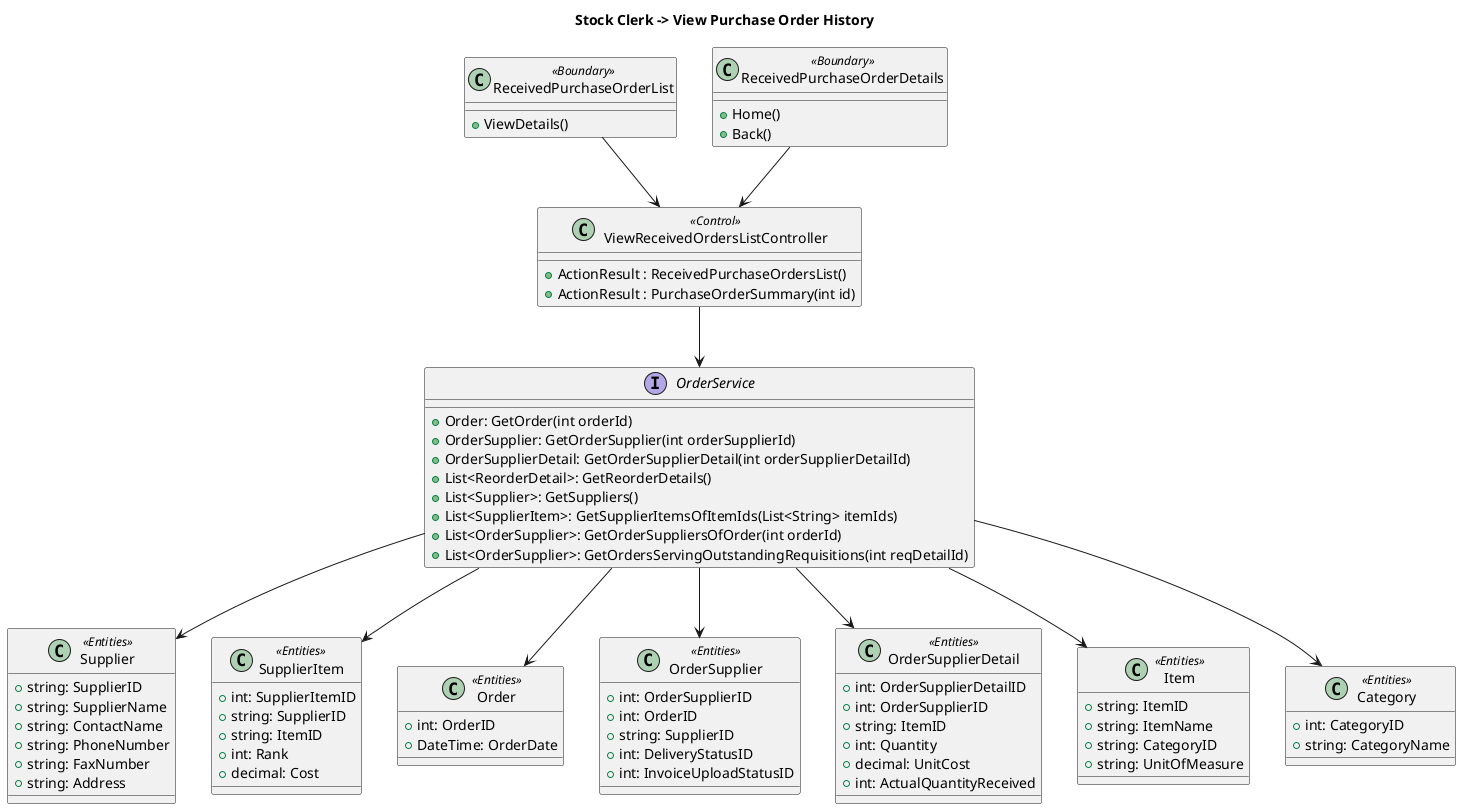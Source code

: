 @startuml
title "Stock Clerk -> View Purchase Order History"

Class ReceivedPurchaseOrderList <<Boundary>>{
    +ViewDetails()
}

Class ReceivedPurchaseOrderDetails <<Boundary>>{
    +Home()
    +Back()
}
Class ViewReceivedOrdersListController <<Control>> {
    
    +ActionResult : ReceivedPurchaseOrdersList()
    +ActionResult : PurchaseOrderSummary(int id)
   
}

Interface OrderService {
    
    +Order: GetOrder(int orderId)
    +OrderSupplier: GetOrderSupplier(int orderSupplierId)
    +OrderSupplierDetail: GetOrderSupplierDetail(int orderSupplierDetailId)
    +List<ReorderDetail>: GetReorderDetails()
    +List<Supplier>: GetSuppliers()
    +List<SupplierItem>: GetSupplierItemsOfItemIds(List<String> itemIds)
    +List<OrderSupplier>: GetOrderSuppliersOfOrder(int orderId)
    +List<OrderSupplier>: GetOrdersServingOutstandingRequisitions(int reqDetailId)
     
   }

   
Class Supplier <<Entities>> {
+string: SupplierID
+string: SupplierName
+string: ContactName
+string: PhoneNumber
+string: FaxNumber
+string: Address
}

Class SupplierItem <<Entities>> {
+int: SupplierItemID
+string: SupplierID
+string: ItemID
+int: Rank
+decimal: Cost

}
Class Order <<Entities>> {
+int: OrderID
+DateTime: OrderDate
}

Class OrderSupplier <<Entities>> {
+int: OrderSupplierID
+int: OrderID
+string: SupplierID
+int: DeliveryStatusID
+int: InvoiceUploadStatusID

}

Class OrderSupplierDetail <<Entities>> {
+int: OrderSupplierDetailID
+int: OrderSupplierID
+string: ItemID
+int: Quantity
+decimal: UnitCost
+int: ActualQuantityReceived
}
Class Item <<Entities>> {
+string: ItemID
+string: ItemName
+string: CategoryID
+string: UnitOfMeasure
}
Class Category <<Entities>> {
+int: CategoryID
+string: CategoryName
}

ReceivedPurchaseOrderList --> ViewReceivedOrdersListController
ReceivedPurchaseOrderDetails -->ViewReceivedOrdersListController
ViewReceivedOrdersListController --> OrderService

OrderService --> Supplier
OrderService --> SupplierItem
OrderService --> Order
OrderService --> OrderSupplier
OrderService --> OrderSupplierDetail
OrderService --> Item
OrderService --> Category
@enduml